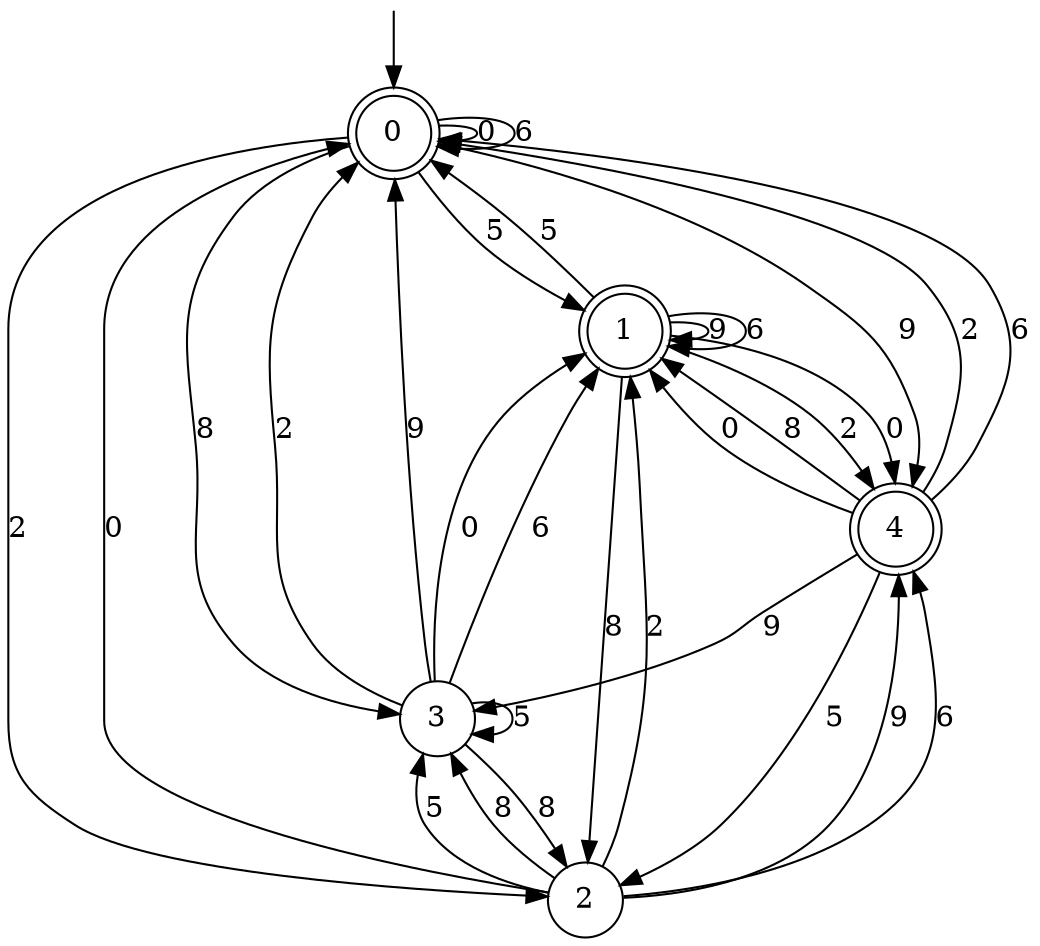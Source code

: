 digraph g {

	s0 [shape="doublecircle" label="0"];
	s1 [shape="doublecircle" label="1"];
	s2 [shape="circle" label="2"];
	s3 [shape="circle" label="3"];
	s4 [shape="doublecircle" label="4"];
	s0 -> s1 [label="5"];
	s0 -> s2 [label="2"];
	s0 -> s0 [label="0"];
	s0 -> s3 [label="8"];
	s0 -> s4 [label="9"];
	s0 -> s0 [label="6"];
	s1 -> s0 [label="5"];
	s1 -> s4 [label="2"];
	s1 -> s4 [label="0"];
	s1 -> s2 [label="8"];
	s1 -> s1 [label="9"];
	s1 -> s1 [label="6"];
	s2 -> s3 [label="5"];
	s2 -> s1 [label="2"];
	s2 -> s0 [label="0"];
	s2 -> s3 [label="8"];
	s2 -> s4 [label="9"];
	s2 -> s4 [label="6"];
	s3 -> s3 [label="5"];
	s3 -> s0 [label="2"];
	s3 -> s1 [label="0"];
	s3 -> s2 [label="8"];
	s3 -> s0 [label="9"];
	s3 -> s1 [label="6"];
	s4 -> s2 [label="5"];
	s4 -> s0 [label="2"];
	s4 -> s1 [label="0"];
	s4 -> s1 [label="8"];
	s4 -> s3 [label="9"];
	s4 -> s0 [label="6"];

__start0 [label="" shape="none" width="0" height="0"];
__start0 -> s0;

}
